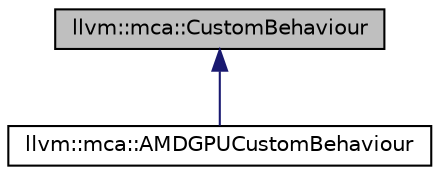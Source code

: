 digraph "llvm::mca::CustomBehaviour"
{
 // LATEX_PDF_SIZE
  bgcolor="transparent";
  edge [fontname="Helvetica",fontsize="10",labelfontname="Helvetica",labelfontsize="10"];
  node [fontname="Helvetica",fontsize="10",shape=record];
  Node1 [label="llvm::mca::CustomBehaviour",height=0.2,width=0.4,color="black", fillcolor="grey75", style="filled", fontcolor="black",tooltip="Class which can be overriden by targets to enforce instruction dependencies and behaviours that aren'..."];
  Node1 -> Node2 [dir="back",color="midnightblue",fontsize="10",style="solid",fontname="Helvetica"];
  Node2 [label="llvm::mca::AMDGPUCustomBehaviour",height=0.2,width=0.4,color="black",URL="$classllvm_1_1mca_1_1AMDGPUCustomBehaviour.html",tooltip=" "];
}
